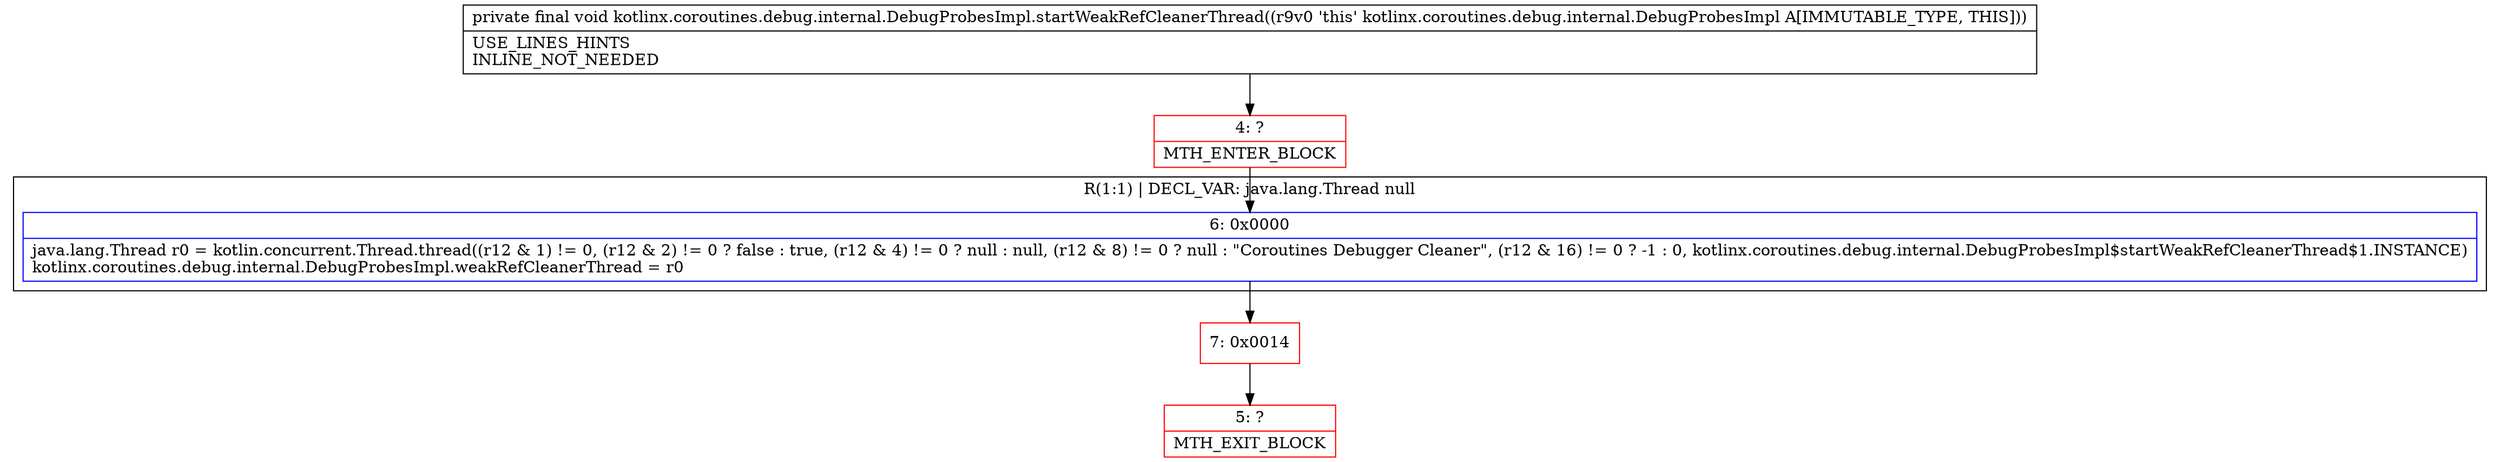 digraph "CFG forkotlinx.coroutines.debug.internal.DebugProbesImpl.startWeakRefCleanerThread()V" {
subgraph cluster_Region_430536590 {
label = "R(1:1) | DECL_VAR: java.lang.Thread null\l";
node [shape=record,color=blue];
Node_6 [shape=record,label="{6\:\ 0x0000|java.lang.Thread r0 = kotlin.concurrent.Thread.thread((r12 & 1) != 0, (r12 & 2) != 0 ? false : true, (r12 & 4) != 0 ? null : null, (r12 & 8) != 0 ? null : \"Coroutines Debugger Cleaner\", (r12 & 16) != 0 ? \-1 : 0, kotlinx.coroutines.debug.internal.DebugProbesImpl$startWeakRefCleanerThread$1.INSTANCE)\lkotlinx.coroutines.debug.internal.DebugProbesImpl.weakRefCleanerThread = r0\l}"];
}
Node_4 [shape=record,color=red,label="{4\:\ ?|MTH_ENTER_BLOCK\l}"];
Node_7 [shape=record,color=red,label="{7\:\ 0x0014}"];
Node_5 [shape=record,color=red,label="{5\:\ ?|MTH_EXIT_BLOCK\l}"];
MethodNode[shape=record,label="{private final void kotlinx.coroutines.debug.internal.DebugProbesImpl.startWeakRefCleanerThread((r9v0 'this' kotlinx.coroutines.debug.internal.DebugProbesImpl A[IMMUTABLE_TYPE, THIS]))  | USE_LINES_HINTS\lINLINE_NOT_NEEDED\l}"];
MethodNode -> Node_4;Node_6 -> Node_7;
Node_4 -> Node_6;
Node_7 -> Node_5;
}

